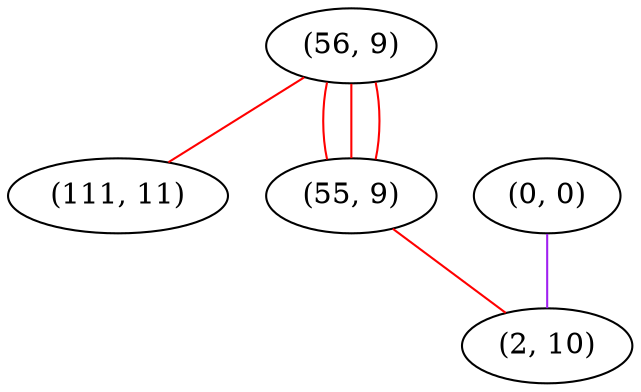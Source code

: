 graph "" {
"(56, 9)";
"(111, 11)";
"(55, 9)";
"(0, 0)";
"(2, 10)";
"(56, 9)" -- "(111, 11)"  [color=red, key=0, weight=1];
"(56, 9)" -- "(55, 9)"  [color=red, key=0, weight=1];
"(56, 9)" -- "(55, 9)"  [color=red, key=1, weight=1];
"(56, 9)" -- "(55, 9)"  [color=red, key=2, weight=1];
"(55, 9)" -- "(2, 10)"  [color=red, key=0, weight=1];
"(0, 0)" -- "(2, 10)"  [color=purple, key=0, weight=4];
}
